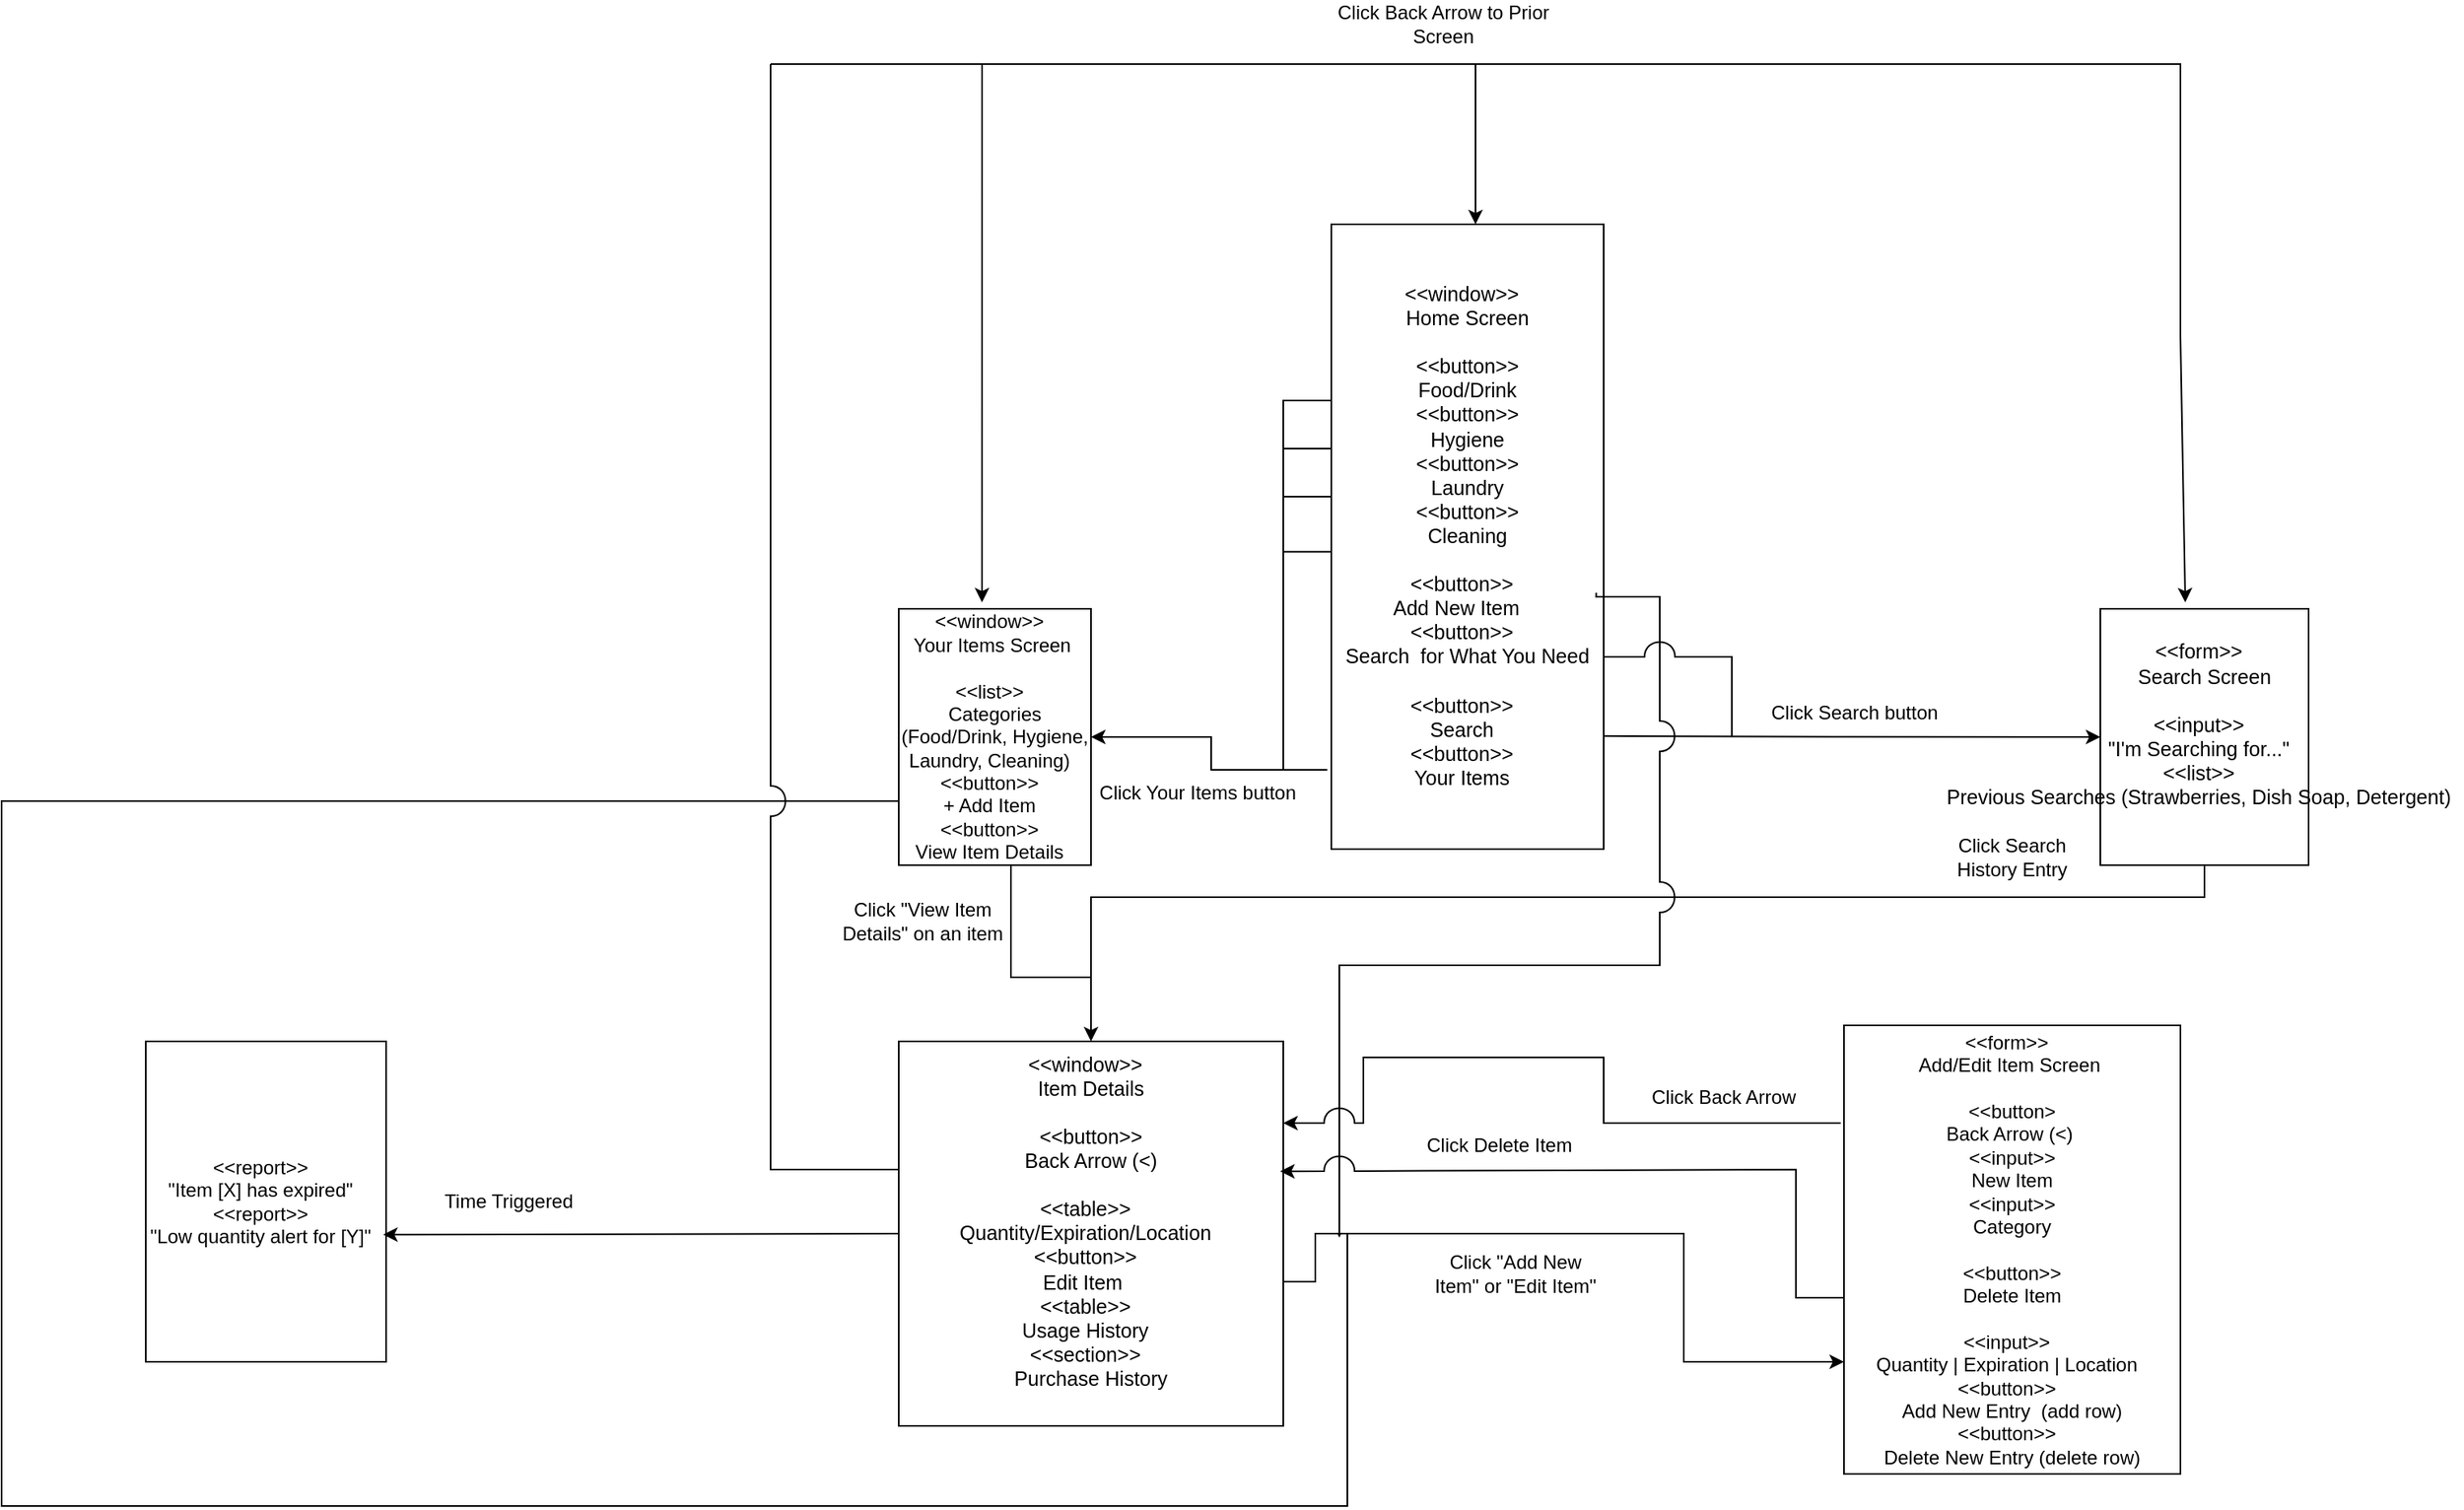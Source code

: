 <mxfile version="26.0.16">
  <diagram name="Page-1" id="hxVAqwwzsT_tMbgGRzhJ">
    <mxGraphModel dx="2924" dy="1196" grid="1" gridSize="10" guides="1" tooltips="1" connect="1" arrows="1" fold="1" page="1" pageScale="1" pageWidth="850" pageHeight="1100" math="0" shadow="0">
      <root>
        <mxCell id="0" />
        <mxCell id="1" parent="0" />
        <mxCell id="U5PggvFnBhWdndm3iS-v-8" style="edgeStyle=orthogonalEdgeStyle;rounded=0;orthogonalLoop=1;jettySize=auto;html=1;exitX=0.988;exitY=0.719;exitDx=0;exitDy=0;exitPerimeter=0;entryX=0;entryY=0.5;entryDx=0;entryDy=0;" parent="1" target="U5PggvFnBhWdndm3iS-v-3" edge="1">
          <mxGeometry relative="1" as="geometry">
            <mxPoint x="198.0" y="479.41" as="sourcePoint" />
            <mxPoint x="400" y="480" as="targetPoint" />
            <Array as="points" />
          </mxGeometry>
        </mxCell>
        <mxCell id="U5PggvFnBhWdndm3iS-v-12" style="edgeStyle=orthogonalEdgeStyle;rounded=0;orthogonalLoop=1;jettySize=auto;html=1;exitX=-0.015;exitY=0.873;exitDx=0;exitDy=0;entryX=1;entryY=0.5;entryDx=0;entryDy=0;exitPerimeter=0;" parent="1" source="U5PggvFnBhWdndm3iS-v-2" target="U5PggvFnBhWdndm3iS-v-4" edge="1">
          <mxGeometry relative="1" as="geometry" />
        </mxCell>
        <mxCell id="U5PggvFnBhWdndm3iS-v-2" value="&lt;pre style=&quot;font-family: var(--ds-font-family-code); overflow: auto; padding: calc(var(--ds-md-zoom)*8px)calc(var(--ds-md-zoom)*12px); text-wrap-mode: wrap; word-break: break-all; font-size: 12.573px; margin-top: 0px !important; margin-bottom: 0px !important;&quot;&gt;&lt;span&gt;&lt;font style=&quot;color: rgb(0, 0, 0);&quot;&gt;&amp;lt;&amp;lt;window&amp;gt;&amp;gt;  &lt;br&gt;Home Screen&lt;/font&gt;&lt;/span&gt;&lt;/pre&gt;&lt;pre style=&quot;font-family: var(--ds-font-family-code); overflow: auto; padding: calc(var(--ds-md-zoom)*8px)calc(var(--ds-md-zoom)*12px); text-wrap-mode: wrap; word-break: break-all; font-size: 12.573px; margin-top: 0px !important; margin-bottom: 0px !important;&quot;&gt;&lt;span&gt;&lt;font style=&quot;color: rgb(0, 0, 0);&quot;&gt;&lt;br&gt;&lt;/font&gt;&lt;/span&gt;&lt;/pre&gt;&lt;pre style=&quot;font-family: var(--ds-font-family-code); overflow: auto; padding: calc(var(--ds-md-zoom)*8px)calc(var(--ds-md-zoom)*12px); text-wrap-mode: wrap; word-break: break-all; font-size: 12.573px; margin-top: 0px !important; margin-bottom: 0px !important;&quot;&gt;&lt;font style=&quot;color: rgb(0, 0, 0);&quot;&gt;&amp;lt;&amp;lt;button&amp;gt;&amp;gt;&lt;/font&gt;&lt;/pre&gt;&lt;pre style=&quot;font-family: var(--ds-font-family-code); overflow: auto; padding: calc(var(--ds-md-zoom)*8px)calc(var(--ds-md-zoom)*12px); text-wrap-mode: wrap; word-break: break-all; font-size: 12.573px; margin-top: 0px !important; margin-bottom: 0px !important;&quot;&gt;&lt;font style=&quot;color: rgb(0, 0, 0);&quot;&gt;Food/Drink&lt;/font&gt;&lt;/pre&gt;&lt;pre style=&quot;font-family: var(--ds-font-family-code); overflow: auto; padding: calc(var(--ds-md-zoom)*8px)calc(var(--ds-md-zoom)*12px); text-wrap-mode: wrap; word-break: break-all; font-size: 12.573px; margin-top: 0px !important; margin-bottom: 0px !important;&quot;&gt;&lt;font style=&quot;color: rgb(0, 0, 0);&quot;&gt;&lt;pre style=&quot;font-family: var(--ds-font-family-code); overflow: auto; padding: calc(var(--ds-md-zoom)*8px)calc(var(--ds-md-zoom)*12px); text-wrap-mode: wrap; word-break: break-all; font-size: 12.573px; margin-top: 0px !important; margin-bottom: 0px !important;&quot;&gt;&lt;font style=&quot;color: rgb(0, 0, 0);&quot;&gt;&amp;lt;&amp;lt;button&amp;gt;&amp;gt;&lt;/font&gt;&lt;/pre&gt;&lt;pre style=&quot;font-family: var(--ds-font-family-code); overflow: auto; padding: calc(var(--ds-md-zoom)*8px)calc(var(--ds-md-zoom)*12px); text-wrap-mode: wrap; word-break: break-all; font-size: 12.573px; margin-top: 0px !important; margin-bottom: 0px !important;&quot;&gt;Hygiene&lt;/pre&gt;&lt;pre style=&quot;font-family: var(--ds-font-family-code); overflow: auto; padding: calc(var(--ds-md-zoom)*8px)calc(var(--ds-md-zoom)*12px); text-wrap-mode: wrap; word-break: break-all; font-size: 12.573px; margin-top: 0px !important; margin-bottom: 0px !important;&quot;&gt;&lt;font style=&quot;color: rgb(0, 0, 0);&quot;&gt;&lt;pre style=&quot;font-family: var(--ds-font-family-code); overflow: auto; padding: calc(var(--ds-md-zoom)*8px)calc(var(--ds-md-zoom)*12px); text-wrap-mode: wrap; word-break: break-all; font-size: 12.573px; margin-top: 0px !important; margin-bottom: 0px !important;&quot;&gt;&lt;font style=&quot;color: rgb(0, 0, 0);&quot;&gt;&amp;lt;&amp;lt;button&amp;gt;&amp;gt;&lt;/font&gt;&lt;/pre&gt;&lt;pre style=&quot;font-family: var(--ds-font-family-code); overflow: auto; padding: calc(var(--ds-md-zoom)*8px)calc(var(--ds-md-zoom)*12px); text-wrap-mode: wrap; word-break: break-all; font-size: 12.573px; margin-top: 0px !important; margin-bottom: 0px !important;&quot;&gt;Laundry&lt;/pre&gt;&lt;pre style=&quot;font-family: var(--ds-font-family-code); overflow: auto; padding: calc(var(--ds-md-zoom)*8px)calc(var(--ds-md-zoom)*12px); text-wrap-mode: wrap; word-break: break-all; font-size: 12.573px; margin-top: 0px !important; margin-bottom: 0px !important;&quot;&gt;&lt;font style=&quot;color: rgb(0, 0, 0);&quot;&gt;&lt;pre style=&quot;font-family: var(--ds-font-family-code); overflow: auto; padding: calc(var(--ds-md-zoom)*8px)calc(var(--ds-md-zoom)*12px); text-wrap-mode: wrap; word-break: break-all; font-size: 12.573px; margin-top: 0px !important; margin-bottom: 0px !important;&quot;&gt;&lt;font style=&quot;color: rgb(0, 0, 0);&quot;&gt;&amp;lt;&amp;lt;button&amp;gt;&amp;gt;&lt;/font&gt;&lt;/pre&gt;&lt;pre style=&quot;font-family: var(--ds-font-family-code); overflow: auto; padding: calc(var(--ds-md-zoom)*8px)calc(var(--ds-md-zoom)*12px); text-wrap-mode: wrap; word-break: break-all; font-size: 12.573px; margin-top: 0px !important; margin-bottom: 0px !important;&quot;&gt;Cleaning&lt;/pre&gt;&lt;/font&gt;&lt;/pre&gt;&lt;/font&gt;&lt;/pre&gt;&lt;/font&gt;&lt;/pre&gt;&lt;pre style=&quot;font-family: var(--ds-font-family-code); overflow: auto; padding: calc(var(--ds-md-zoom)*8px)calc(var(--ds-md-zoom)*12px); text-wrap-mode: wrap; word-break: break-all; font-size: 12.573px; margin-top: 0px !important; margin-bottom: 0px !important;&quot;&gt;&lt;span style=&quot;font-family: var(--ds-font-family-code); font-size: 12.573px; white-space-collapse: collapse; background-color: transparent; color: light-dark(rgb(0, 0, 0), rgb(255, 255, 255));&quot;&gt;&lt;/span&gt;&lt;/pre&gt;&lt;pre style=&quot;font-family: var(--ds-font-family-code); overflow: auto; padding: calc(var(--ds-md-zoom)*8px)calc(var(--ds-md-zoom)*12px); text-wrap-mode: wrap; word-break: break-all; font-size: 12.573px; margin-top: 0px !important; margin-bottom: 0px !important;&quot;&gt;&lt;font style=&quot;color: rgb(0, 0, 0);&quot;&gt;&lt;br&gt;&lt;/font&gt;&lt;/pre&gt;&lt;pre style=&quot;font-family: var(--ds-font-family-code); overflow: auto; padding: calc(var(--ds-md-zoom)*8px)calc(var(--ds-md-zoom)*12px); text-wrap-mode: wrap; word-break: break-all; font-size: 12.573px; margin-top: 0px !important; margin-bottom: 0px !important;&quot;&gt;&lt;font style=&quot;color: rgb(0, 0, 0);&quot;&gt;&amp;lt;&amp;lt;button&amp;gt;&amp;gt;  &lt;br&gt;&lt;/font&gt;&lt;/pre&gt;&lt;pre style=&quot;font-family: var(--ds-font-family-code); overflow: auto; padding: calc(var(--ds-md-zoom)*8px)calc(var(--ds-md-zoom)*12px); text-wrap-mode: wrap; word-break: break-all; font-size: 12.573px; margin-top: 0px !important; margin-bottom: 0px !important;&quot;&gt;&lt;font style=&quot;color: rgb(0, 0, 0);&quot;&gt;Add New Item    &lt;/font&gt;&lt;/pre&gt;&lt;pre style=&quot;font-family: var(--ds-font-family-code); overflow: auto; padding: calc(var(--ds-md-zoom)*8px)calc(var(--ds-md-zoom)*12px); text-wrap-mode: wrap; word-break: break-all; font-size: 12.573px; margin-top: 0px !important; margin-bottom: 0px !important;&quot;&gt;&lt;font style=&quot;color: rgb(0, 0, 0);&quot;&gt;&amp;lt;&amp;lt;button&amp;gt;&amp;gt;  &lt;br&gt;Search  for What You Need&lt;/font&gt;&lt;/pre&gt;&lt;pre style=&quot;font-family: var(--ds-font-family-code); overflow: auto; padding: calc(var(--ds-md-zoom)*8px)calc(var(--ds-md-zoom)*12px); text-wrap-mode: wrap; word-break: break-all; font-size: 12.573px; margin-top: 0px !important; margin-bottom: 0px !important;&quot;&gt;&lt;span&gt;&lt;font style=&quot;color: rgb(0, 0, 0);&quot;&gt;  &lt;br&gt;&amp;lt;&amp;lt;button&amp;gt;&amp;gt;  &lt;br&gt;Search  &lt;br&gt;&amp;lt;&amp;lt;button&amp;gt;&amp;gt;  &lt;br&gt;Your Items  &lt;br&gt;&lt;/font&gt;&lt;/span&gt;&lt;/pre&gt;" style="rounded=0;whiteSpace=wrap;html=1;align=center;" parent="1" vertex="1">
          <mxGeometry x="30" y="160" width="170" height="390" as="geometry" />
        </mxCell>
        <mxCell id="U5PggvFnBhWdndm3iS-v-32" style="edgeStyle=orthogonalEdgeStyle;rounded=0;orthogonalLoop=1;jettySize=auto;html=1;exitX=0.5;exitY=1;exitDx=0;exitDy=0;entryX=0.5;entryY=0;entryDx=0;entryDy=0;flowAnimation=0;jumpStyle=arc;jumpSize=19;" parent="1" target="U5PggvFnBhWdndm3iS-v-5" edge="1">
          <mxGeometry relative="1" as="geometry">
            <Array as="points">
              <mxPoint x="575" y="580" />
              <mxPoint x="-120" y="580" />
            </Array>
            <mxPoint x="575" y="550" as="sourcePoint" />
            <mxPoint x="-120" y="660" as="targetPoint" />
          </mxGeometry>
        </mxCell>
        <mxCell id="U5PggvFnBhWdndm3iS-v-3" value="&lt;pre style=&quot;font-family: var(--ds-font-family-code); overflow: auto; padding: calc(var(--ds-md-zoom)*8px)calc(var(--ds-md-zoom)*12px); text-wrap-mode: wrap; word-break: break-all; font-size: 12.573px; margin-top: 0px !important; margin-bottom: 0px !important;&quot;&gt;&lt;font&gt;&amp;lt;&amp;lt;form&amp;gt;&amp;gt;  &lt;br&gt;Search Screen&lt;/font&gt;&lt;/pre&gt;&lt;pre style=&quot;font-family: var(--ds-font-family-code); overflow: auto; padding: calc(var(--ds-md-zoom)*8px)calc(var(--ds-md-zoom)*12px); text-wrap-mode: wrap; word-break: break-all; font-size: 12.573px; margin-top: 0px !important; margin-bottom: 0px !important;&quot;&gt;&lt;font&gt;  &lt;br&gt;&amp;lt;&amp;lt;input&amp;gt;&amp;gt;  &lt;br&gt;&quot;I&#39;m Searching for...&quot;  &lt;br&gt;&amp;lt;&amp;lt;list&amp;gt;&amp;gt;  &lt;br&gt;Previous Searches (Strawberries, Dish Soap, Detergent)  &lt;br&gt;&lt;/font&gt;&lt;/pre&gt;&lt;div&gt;&lt;br&gt;&lt;/div&gt;" style="rounded=0;whiteSpace=wrap;html=1;align=center;" parent="1" vertex="1">
          <mxGeometry x="510" y="400" width="130" height="160" as="geometry" />
        </mxCell>
        <mxCell id="U5PggvFnBhWdndm3iS-v-4" value="&lt;div&gt;&amp;lt;&amp;lt;window&amp;gt;&amp;gt;&amp;nbsp;&amp;nbsp;&lt;/div&gt;&lt;div&gt;Your Items Screen&amp;nbsp;&lt;/div&gt;&lt;div&gt;&amp;nbsp;&lt;/div&gt;&lt;div&gt;&amp;lt;&amp;lt;list&amp;gt;&amp;gt;&amp;nbsp;&amp;nbsp;&lt;/div&gt;&lt;div&gt;Categories (Food/Drink, Hygiene, Laundry, Cleaning)&amp;nbsp;&amp;nbsp;&lt;/div&gt;&lt;div&gt;&amp;lt;&amp;lt;button&amp;gt;&amp;gt;&amp;nbsp;&amp;nbsp;&lt;/div&gt;&lt;div&gt;+ Add Item&amp;nbsp;&amp;nbsp;&lt;/div&gt;&lt;div&gt;&amp;lt;&amp;lt;button&amp;gt;&amp;gt;&amp;nbsp;&amp;nbsp;&lt;/div&gt;&lt;div&gt;View Item Details&amp;nbsp;&amp;nbsp;&lt;/div&gt;" style="rounded=0;whiteSpace=wrap;html=1;" parent="1" vertex="1">
          <mxGeometry x="-240" y="400" width="120" height="160" as="geometry" />
        </mxCell>
        <mxCell id="U5PggvFnBhWdndm3iS-v-5" value="&lt;pre style=&quot;font-family: var(--ds-font-family-code); overflow: auto; padding: calc(var(--ds-md-zoom)*8px)calc(var(--ds-md-zoom)*12px); text-wrap-mode: wrap; word-break: break-all; font-size: 12.573px; margin-top: 0px !important; margin-bottom: 0px !important;&quot;&gt;&lt;font&gt;&amp;lt;&amp;lt;window&amp;gt;&amp;gt;  &lt;br&gt;Item Details&lt;/font&gt;&lt;/pre&gt;&lt;pre style=&quot;font-family: var(--ds-font-family-code); overflow: auto; padding: calc(var(--ds-md-zoom)*8px)calc(var(--ds-md-zoom)*12px); text-wrap-mode: wrap; word-break: break-all; font-size: 12.573px; margin-top: 0px !important; margin-bottom: 0px !important;&quot;&gt;&lt;font&gt;&lt;br&gt;&lt;/font&gt;&lt;/pre&gt;&lt;pre style=&quot;font-family: var(--ds-font-family-code); overflow: auto; padding: calc(var(--ds-md-zoom)*8px)calc(var(--ds-md-zoom)*12px); text-wrap-mode: wrap; word-break: break-all; font-size: 12.573px; margin-top: 0px !important; margin-bottom: 0px !important;&quot;&gt;&lt;font&gt;&amp;lt;&amp;lt;button&amp;gt;&amp;gt;&lt;/font&gt;&lt;/pre&gt;&lt;pre style=&quot;font-family: var(--ds-font-family-code); overflow: auto; padding: calc(var(--ds-md-zoom)*8px)calc(var(--ds-md-zoom)*12px); text-wrap-mode: wrap; word-break: break-all; font-size: 12.573px; margin-top: 0px !important; margin-bottom: 0px !important;&quot;&gt;&lt;font&gt;Back Arrow (&amp;lt;)&lt;/font&gt;&lt;/pre&gt;&lt;pre style=&quot;font-family: var(--ds-font-family-code); overflow: auto; padding: calc(var(--ds-md-zoom)*8px)calc(var(--ds-md-zoom)*12px); text-wrap-mode: wrap; word-break: break-all; font-size: 12.573px; margin-top: 0px !important; margin-bottom: 0px !important;&quot;&gt;&lt;font&gt;  &lt;br&gt;&amp;lt;&amp;lt;table&amp;gt;&amp;gt;  &lt;br&gt;Quantity/Expiration/Location  &lt;br&gt;&amp;lt;&amp;lt;button&amp;gt;&amp;gt;  &lt;br&gt;Edit Item   &lt;br&gt;&lt;pre style=&quot;font-family: var(--ds-font-family-code); overflow: auto; padding: calc(var(--ds-md-zoom)*8px)calc(var(--ds-md-zoom)*12px); text-wrap-mode: wrap; word-break: break-all; font-size: 12.573px; margin-top: 0px !important; margin-bottom: 0px !important;&quot;&gt;&amp;lt;&amp;lt;table&amp;gt;&amp;gt;  &lt;br&gt;Usage History  &lt;/pre&gt;&amp;lt;&amp;lt;section&amp;gt;&amp;gt;  &lt;br&gt;Purchase History&lt;br&gt;&lt;/font&gt;&lt;/pre&gt;&lt;div&gt;&lt;br&gt;&lt;/div&gt;" style="rounded=0;whiteSpace=wrap;html=1;align=center;" parent="1" vertex="1">
          <mxGeometry x="-240" y="670" width="240" height="240" as="geometry" />
        </mxCell>
        <mxCell id="U5PggvFnBhWdndm3iS-v-6" value="&lt;div&gt;&lt;span style=&quot;background-color: transparent; color: light-dark(rgb(0, 0, 0), rgb(255, 255, 255));&quot;&gt;&amp;lt;&amp;lt;form&amp;gt;&amp;gt;&amp;nbsp;&amp;nbsp;&lt;/span&gt;&lt;/div&gt;&lt;div&gt;Add/Edit Item Screen&amp;nbsp;&lt;/div&gt;&lt;div&gt;&amp;nbsp;&lt;/div&gt;&lt;div&gt;&lt;span style=&quot;background-color: transparent; color: light-dark(rgb(0, 0, 0), rgb(255, 255, 255));&quot;&gt;&amp;lt;&amp;lt;button&amp;gt;&lt;/span&gt;&lt;/div&gt;&lt;div&gt;&lt;span style=&quot;background-color: transparent; color: light-dark(rgb(0, 0, 0), rgb(255, 255, 255));&quot;&gt;Back Arrow (&amp;lt;)&amp;nbsp;&lt;/span&gt;&lt;/div&gt;&lt;div&gt;&lt;span style=&quot;background-color: transparent; color: light-dark(rgb(0, 0, 0), rgb(255, 255, 255));&quot;&gt;&amp;lt;&amp;lt;input&amp;gt;&amp;gt;&lt;/span&gt;&lt;/div&gt;&lt;div&gt;&lt;span style=&quot;background-color: transparent; color: light-dark(rgb(0, 0, 0), rgb(255, 255, 255));&quot;&gt;New Item&lt;/span&gt;&lt;/div&gt;&lt;div&gt;&amp;lt;&amp;lt;input&amp;gt;&amp;gt;&lt;/div&gt;&lt;div&gt;Category&lt;/div&gt;&lt;div&gt;&lt;span style=&quot;background-color: transparent; color: light-dark(rgb(0, 0, 0), rgb(255, 255, 255));&quot;&gt;&lt;br&gt;&lt;/span&gt;&lt;/div&gt;&lt;div&gt;&lt;span style=&quot;background-color: transparent; color: light-dark(rgb(0, 0, 0), rgb(255, 255, 255));&quot;&gt;&amp;lt;&amp;lt;button&amp;gt;&amp;gt;&lt;/span&gt;&lt;/div&gt;&lt;div&gt;&lt;span style=&quot;background-color: transparent; color: light-dark(rgb(0, 0, 0), rgb(255, 255, 255));&quot;&gt;Delete Item&lt;/span&gt;&lt;/div&gt;&lt;div&gt;&lt;span style=&quot;background-color: transparent; color: light-dark(rgb(0, 0, 0), rgb(255, 255, 255));&quot;&gt;&lt;br&gt;&lt;/span&gt;&lt;/div&gt;&lt;div&gt;&amp;lt;&amp;lt;input&amp;gt;&amp;gt;&amp;nbsp;&amp;nbsp;&lt;/div&gt;&lt;div&gt;Quantity | Expiration | Location&amp;nbsp;&amp;nbsp;&lt;/div&gt;&lt;div&gt;&amp;lt;&amp;lt;button&amp;gt;&amp;gt;&amp;nbsp;&amp;nbsp;&lt;/div&gt;&lt;div&gt;Add New Entry&amp;nbsp; (add row)&lt;/div&gt;&lt;div&gt;&amp;lt;&amp;lt;button&amp;gt;&amp;gt;&amp;nbsp;&amp;nbsp;&lt;/div&gt;&lt;div&gt;Delete New Entry (delete row)&lt;/div&gt;" style="rounded=0;whiteSpace=wrap;html=1;" parent="1" vertex="1">
          <mxGeometry x="350" y="660" width="210" height="280" as="geometry" />
        </mxCell>
        <mxCell id="U5PggvFnBhWdndm3iS-v-9" value="&lt;pre style=&quot;font-family: var(--ds-font-family-code); overflow: auto; padding: calc(var(--ds-md-zoom)*8px)calc(var(--ds-md-zoom)*12px); text-wrap-mode: wrap; word-break: break-all; font-size: 12.573px; text-align: start; margin-top: 0px !important; margin-bottom: 0px !important;&quot;&gt;&lt;br&gt;&lt;/pre&gt;" style="text;html=1;align=center;verticalAlign=middle;resizable=0;points=[];autosize=1;strokeColor=none;fillColor=none;" parent="1" vertex="1">
          <mxGeometry x="280" y="400" width="20" height="30" as="geometry" />
        </mxCell>
        <mxCell id="U5PggvFnBhWdndm3iS-v-11" value="&lt;div&gt;Click Search button&amp;nbsp;&amp;nbsp;&lt;/div&gt;" style="text;html=1;align=center;verticalAlign=middle;whiteSpace=wrap;rounded=0;" parent="1" vertex="1">
          <mxGeometry x="210" y="450" width="300" height="30" as="geometry" />
        </mxCell>
        <mxCell id="U5PggvFnBhWdndm3iS-v-13" value="&lt;div&gt;Click Your Items button&amp;nbsp;&amp;nbsp;&lt;/div&gt;" style="text;html=1;align=center;verticalAlign=middle;whiteSpace=wrap;rounded=0;" parent="1" vertex="1">
          <mxGeometry x="-130" y="500" width="160" height="30" as="geometry" />
        </mxCell>
        <mxCell id="U5PggvFnBhWdndm3iS-v-17" value="Click &quot;View Item Details&quot; on an item" style="text;html=1;align=center;verticalAlign=middle;whiteSpace=wrap;rounded=0;" parent="1" vertex="1">
          <mxGeometry x="-280" y="570" width="110" height="50" as="geometry" />
        </mxCell>
        <mxCell id="U5PggvFnBhWdndm3iS-v-20" style="edgeStyle=orthogonalEdgeStyle;rounded=0;orthogonalLoop=1;jettySize=auto;html=1;exitX=1;exitY=0.588;exitDx=0;exitDy=0;exitPerimeter=0;entryX=0;entryY=0.75;entryDx=0;entryDy=0;" parent="1" edge="1" target="U5PggvFnBhWdndm3iS-v-6" source="U5PggvFnBhWdndm3iS-v-5">
          <mxGeometry relative="1" as="geometry">
            <mxPoint x="270" y="870" as="targetPoint" />
            <mxPoint x="20" y="830" as="sourcePoint" />
            <Array as="points">
              <mxPoint y="820" />
              <mxPoint x="20" y="820" />
              <mxPoint x="20" y="790" />
              <mxPoint x="250" y="790" />
              <mxPoint x="250" y="870" />
            </Array>
          </mxGeometry>
        </mxCell>
        <mxCell id="U5PggvFnBhWdndm3iS-v-23" value="Click &quot;Add New Item&quot; or &quot;Edit Item&quot;" style="text;html=1;align=center;verticalAlign=middle;whiteSpace=wrap;rounded=0;" parent="1" vertex="1">
          <mxGeometry x="90" y="800" width="110" height="30" as="geometry" />
        </mxCell>
        <mxCell id="U5PggvFnBhWdndm3iS-v-24" style="edgeStyle=orthogonalEdgeStyle;rounded=0;orthogonalLoop=1;jettySize=auto;html=1;jumpStyle=arc;jumpSize=19;strokeColor=default;endSize=0;endArrow=classic;endFill=1;exitX=1.002;exitY=0.609;exitDx=0;exitDy=0;exitPerimeter=0;" parent="1" edge="1">
          <mxGeometry relative="1" as="geometry">
            <Array as="points">
              <mxPoint x="195" y="392.49" />
              <mxPoint x="235" y="392.49" />
              <mxPoint x="235" y="622.49" />
              <mxPoint x="35" y="622.49" />
            </Array>
            <mxPoint x="195.34" y="390" as="sourcePoint" />
            <mxPoint x="35" y="792.49" as="targetPoint" />
          </mxGeometry>
        </mxCell>
        <mxCell id="U5PggvFnBhWdndm3iS-v-25" value="&lt;div&gt;&lt;span style=&quot;background-color: transparent; color: light-dark(rgb(0, 0, 0), rgb(255, 255, 255));&quot;&gt;&amp;lt;&amp;lt;report&amp;gt;&amp;gt;&amp;nbsp;&amp;nbsp;&lt;/span&gt;&lt;/div&gt;&lt;div&gt;&quot;Item [X] has expired&quot;&amp;nbsp;&amp;nbsp;&lt;/div&gt;&lt;div&gt;&amp;lt;&amp;lt;report&amp;gt;&amp;gt;&amp;nbsp;&amp;nbsp;&lt;/div&gt;&lt;div&gt;&quot;Low quantity alert for [Y]&quot;&amp;nbsp;&amp;nbsp;&lt;/div&gt;" style="rounded=0;whiteSpace=wrap;html=1;" parent="1" vertex="1">
          <mxGeometry x="-710" y="670" width="150" height="200" as="geometry" />
        </mxCell>
        <mxCell id="U5PggvFnBhWdndm3iS-v-27" value="&lt;div&gt;Time Triggered&amp;nbsp;&amp;nbsp;&lt;/div&gt;" style="text;html=1;align=center;verticalAlign=middle;whiteSpace=wrap;rounded=0;" parent="1" vertex="1">
          <mxGeometry x="-540" y="755" width="120" height="30" as="geometry" />
        </mxCell>
        <mxCell id="lScyF1-KqdpZZoFxuNJG-6" value="" style="endArrow=none;html=1;rounded=0;jumpStyle=arc;jumpSize=19;" parent="1" edge="1">
          <mxGeometry width="50" height="50" relative="1" as="geometry">
            <mxPoint x="200" y="430" as="sourcePoint" />
            <mxPoint x="280" y="430" as="targetPoint" />
            <Array as="points">
              <mxPoint x="280" y="430" />
              <mxPoint x="280" y="480" />
            </Array>
          </mxGeometry>
        </mxCell>
        <mxCell id="lScyF1-KqdpZZoFxuNJG-10" value="" style="endArrow=none;html=1;rounded=0;" parent="1" edge="1">
          <mxGeometry width="50" height="50" relative="1" as="geometry">
            <mxPoint y="500" as="sourcePoint" />
            <mxPoint x="30" y="270" as="targetPoint" />
            <Array as="points">
              <mxPoint y="430" />
              <mxPoint y="270" />
            </Array>
          </mxGeometry>
        </mxCell>
        <mxCell id="lScyF1-KqdpZZoFxuNJG-11" value="" style="endArrow=none;html=1;rounded=0;" parent="1" edge="1">
          <mxGeometry width="50" height="50" relative="1" as="geometry">
            <mxPoint y="300" as="sourcePoint" />
            <mxPoint x="30" y="300" as="targetPoint" />
          </mxGeometry>
        </mxCell>
        <mxCell id="lScyF1-KqdpZZoFxuNJG-12" value="" style="endArrow=none;html=1;rounded=0;" parent="1" edge="1">
          <mxGeometry width="50" height="50" relative="1" as="geometry">
            <mxPoint y="330" as="sourcePoint" />
            <mxPoint x="30" y="330" as="targetPoint" />
          </mxGeometry>
        </mxCell>
        <mxCell id="lScyF1-KqdpZZoFxuNJG-13" value="" style="endArrow=none;html=1;rounded=0;" parent="1" edge="1">
          <mxGeometry width="50" height="50" relative="1" as="geometry">
            <mxPoint y="364.41" as="sourcePoint" />
            <mxPoint x="30" y="364.41" as="targetPoint" />
          </mxGeometry>
        </mxCell>
        <mxCell id="lScyF1-KqdpZZoFxuNJG-15" value="" style="endArrow=none;html=1;rounded=0;jumpStyle=arc;jumpSize=19;" parent="1" edge="1">
          <mxGeometry width="50" height="50" relative="1" as="geometry">
            <mxPoint x="40" y="790" as="sourcePoint" />
            <mxPoint x="-240" y="520" as="targetPoint" />
            <Array as="points">
              <mxPoint x="40" y="960" />
              <mxPoint x="-800" y="960" />
              <mxPoint x="-800" y="520" />
              <mxPoint x="-400" y="520" />
            </Array>
          </mxGeometry>
        </mxCell>
        <mxCell id="lScyF1-KqdpZZoFxuNJG-17" value="" style="endArrow=classic;html=1;rounded=0;exitX=0;exitY=0.5;exitDx=0;exitDy=0;entryX=0.988;entryY=0.603;entryDx=0;entryDy=0;entryPerimeter=0;" parent="1" source="U5PggvFnBhWdndm3iS-v-5" target="U5PggvFnBhWdndm3iS-v-25" edge="1">
          <mxGeometry width="50" height="50" relative="1" as="geometry">
            <mxPoint x="-340" y="830" as="sourcePoint" />
            <mxPoint x="-460" y="790" as="targetPoint" />
          </mxGeometry>
        </mxCell>
        <mxCell id="lScyF1-KqdpZZoFxuNJG-20" value="" style="endArrow=classic;html=1;rounded=0;entryX=0.992;entryY=0.338;entryDx=0;entryDy=0;entryPerimeter=0;jumpStyle=arc;jumpSize=19;" parent="1" target="U5PggvFnBhWdndm3iS-v-5" edge="1">
          <mxGeometry width="50" height="50" relative="1" as="geometry">
            <mxPoint x="350" y="830" as="sourcePoint" />
            <mxPoint x="240" y="700" as="targetPoint" />
            <Array as="points">
              <mxPoint x="320" y="830" />
              <mxPoint x="320" y="750" />
            </Array>
          </mxGeometry>
        </mxCell>
        <mxCell id="lScyF1-KqdpZZoFxuNJG-21" value="Click Delete Item" style="text;html=1;align=center;verticalAlign=middle;whiteSpace=wrap;rounded=0;" parent="1" vertex="1">
          <mxGeometry x="80" y="720" width="110" height="30" as="geometry" />
        </mxCell>
        <mxCell id="lScyF1-KqdpZZoFxuNJG-22" value="Click Search History Entry" style="text;html=1;align=center;verticalAlign=middle;whiteSpace=wrap;rounded=0;" parent="1" vertex="1">
          <mxGeometry x="400" y="530" width="110" height="50" as="geometry" />
        </mxCell>
        <mxCell id="kSh8dsyPfM6d0EjHm7KO-3" value="" style="endArrow=none;html=1;rounded=0;jumpStyle=arc;jumpSize=19;" edge="1" parent="1">
          <mxGeometry width="50" height="50" relative="1" as="geometry">
            <mxPoint x="-320" y="60" as="sourcePoint" />
            <mxPoint x="-240" y="750" as="targetPoint" />
            <Array as="points">
              <mxPoint x="-320" y="750" />
            </Array>
          </mxGeometry>
        </mxCell>
        <mxCell id="kSh8dsyPfM6d0EjHm7KO-4" value="" style="endArrow=classic;html=1;rounded=0;entryX=0.433;entryY=-0.025;entryDx=0;entryDy=0;entryPerimeter=0;" edge="1" parent="1" target="U5PggvFnBhWdndm3iS-v-4">
          <mxGeometry width="50" height="50" relative="1" as="geometry">
            <mxPoint x="-320" y="60" as="sourcePoint" />
            <mxPoint x="-190" y="60" as="targetPoint" />
            <Array as="points">
              <mxPoint x="-188" y="60" />
            </Array>
          </mxGeometry>
        </mxCell>
        <mxCell id="kSh8dsyPfM6d0EjHm7KO-5" value="" style="endArrow=classic;html=1;rounded=0;" edge="1" parent="1">
          <mxGeometry width="50" height="50" relative="1" as="geometry">
            <mxPoint x="-190" y="60" as="sourcePoint" />
            <mxPoint x="120" y="160" as="targetPoint" />
            <Array as="points">
              <mxPoint x="120" y="60" />
            </Array>
          </mxGeometry>
        </mxCell>
        <mxCell id="kSh8dsyPfM6d0EjHm7KO-6" value="" style="endArrow=classic;html=1;rounded=0;entryX=0.408;entryY=-0.025;entryDx=0;entryDy=0;entryPerimeter=0;" edge="1" parent="1" target="U5PggvFnBhWdndm3iS-v-3">
          <mxGeometry width="50" height="50" relative="1" as="geometry">
            <mxPoint x="115" y="60" as="sourcePoint" />
            <mxPoint x="570" y="400" as="targetPoint" />
            <Array as="points">
              <mxPoint x="425" y="60" />
              <mxPoint x="560" y="60" />
              <mxPoint x="560" y="230" />
            </Array>
          </mxGeometry>
        </mxCell>
        <mxCell id="kSh8dsyPfM6d0EjHm7KO-7" value="&lt;div&gt;Click Back Arrow to Prior Screen&lt;/div&gt;" style="text;html=1;align=center;verticalAlign=middle;whiteSpace=wrap;rounded=0;" vertex="1" parent="1">
          <mxGeometry x="20" y="20" width="160" height="30" as="geometry" />
        </mxCell>
        <mxCell id="kSh8dsyPfM6d0EjHm7KO-16" value="" style="endArrow=none;html=1;rounded=0;" edge="1" parent="1">
          <mxGeometry width="50" height="50" relative="1" as="geometry">
            <mxPoint x="-120" y="630" as="sourcePoint" />
            <mxPoint x="-170" y="560" as="targetPoint" />
            <Array as="points">
              <mxPoint x="-170" y="630" />
            </Array>
          </mxGeometry>
        </mxCell>
        <mxCell id="kSh8dsyPfM6d0EjHm7KO-17" value="" style="endArrow=classic;html=1;rounded=0;exitX=-0.01;exitY=0.218;exitDx=0;exitDy=0;exitPerimeter=0;jumpStyle=arc;jumpSize=19;" edge="1" parent="1" source="U5PggvFnBhWdndm3iS-v-6">
          <mxGeometry width="50" height="50" relative="1" as="geometry">
            <mxPoint x="250" y="730" as="sourcePoint" />
            <mxPoint y="721" as="targetPoint" />
            <Array as="points">
              <mxPoint x="200" y="721" />
              <mxPoint x="200" y="680" />
              <mxPoint x="50" y="680" />
              <mxPoint x="50" y="721" />
            </Array>
          </mxGeometry>
        </mxCell>
        <mxCell id="kSh8dsyPfM6d0EjHm7KO-18" value="Click Back Arrow" style="text;html=1;align=center;verticalAlign=middle;whiteSpace=wrap;rounded=0;" vertex="1" parent="1">
          <mxGeometry x="220" y="690" width="110" height="30" as="geometry" />
        </mxCell>
      </root>
    </mxGraphModel>
  </diagram>
</mxfile>
